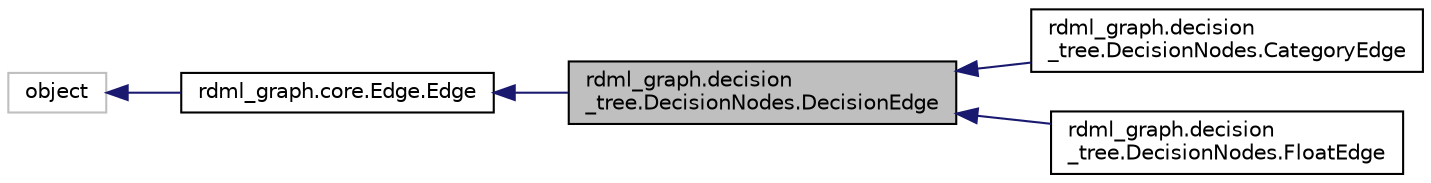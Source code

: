 digraph "rdml_graph.decision_tree.DecisionNodes.DecisionEdge"
{
 // LATEX_PDF_SIZE
  edge [fontname="Helvetica",fontsize="10",labelfontname="Helvetica",labelfontsize="10"];
  node [fontname="Helvetica",fontsize="10",shape=record];
  rankdir="LR";
  Node1 [label="rdml_graph.decision\l_tree.DecisionNodes.DecisionEdge",height=0.2,width=0.4,color="black", fillcolor="grey75", style="filled", fontcolor="black",tooltip=" "];
  Node2 -> Node1 [dir="back",color="midnightblue",fontsize="10",style="solid",fontname="Helvetica"];
  Node2 [label="rdml_graph.core.Edge.Edge",height=0.2,width=0.4,color="black", fillcolor="white", style="filled",URL="$classrdml__graph_1_1core_1_1Edge_1_1Edge.html",tooltip="Rather a directed edge, but called an edge for short."];
  Node3 -> Node2 [dir="back",color="midnightblue",fontsize="10",style="solid",fontname="Helvetica"];
  Node3 [label="object",height=0.2,width=0.4,color="grey75", fillcolor="white", style="filled",tooltip=" "];
  Node1 -> Node4 [dir="back",color="midnightblue",fontsize="10",style="solid",fontname="Helvetica"];
  Node4 [label="rdml_graph.decision\l_tree.DecisionNodes.CategoryEdge",height=0.2,width=0.4,color="black", fillcolor="white", style="filled",URL="$classrdml__graph_1_1decision__tree_1_1DecisionNodes_1_1CategoryEdge.html",tooltip=" "];
  Node1 -> Node5 [dir="back",color="midnightblue",fontsize="10",style="solid",fontname="Helvetica"];
  Node5 [label="rdml_graph.decision\l_tree.DecisionNodes.FloatEdge",height=0.2,width=0.4,color="black", fillcolor="white", style="filled",URL="$classrdml__graph_1_1decision__tree_1_1DecisionNodes_1_1FloatEdge.html",tooltip=" "];
}
